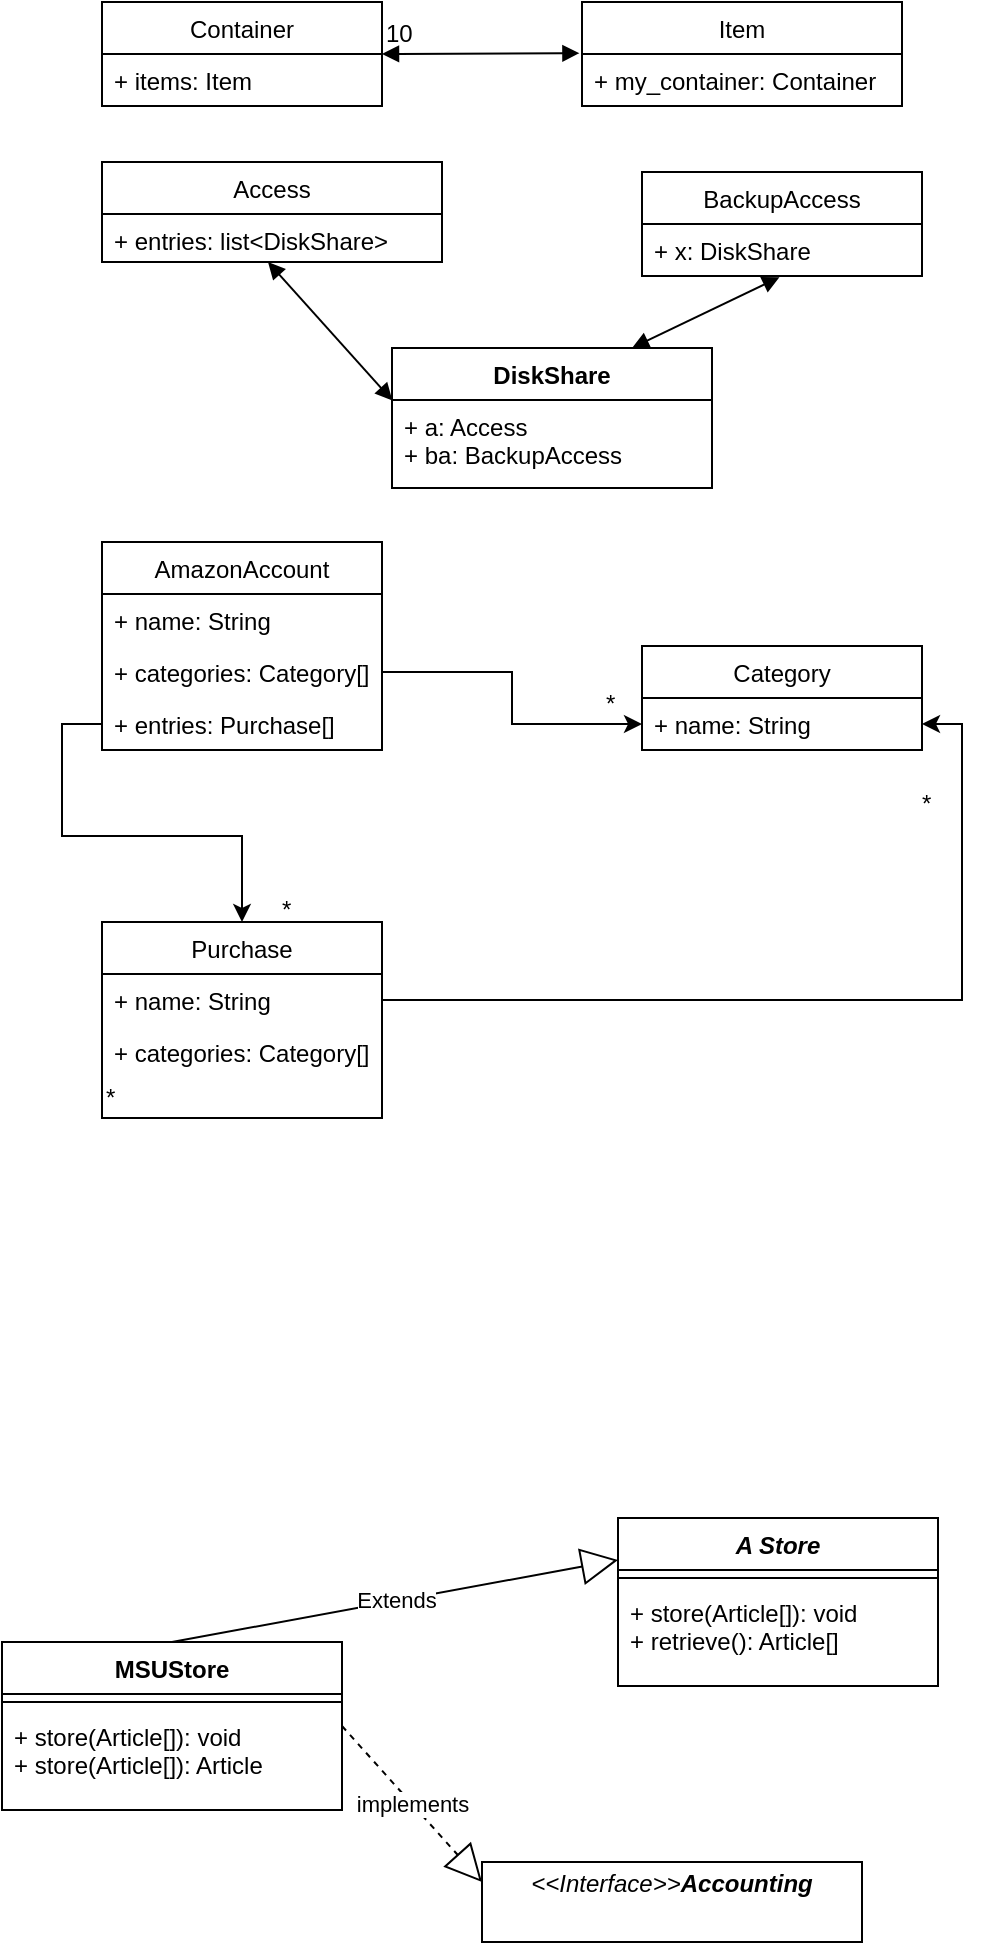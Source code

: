 <mxfile pages="1" version="11.2.8" type="device"><diagram id="RkvQoFgtfMx01FHEB1eB" name="Page-1"><mxGraphModel dx="1026" dy="531" grid="1" gridSize="10" guides="1" tooltips="1" connect="1" arrows="1" fold="1" page="1" pageScale="1" pageWidth="850" pageHeight="1100" math="0" shadow="0"><root><mxCell id="0"/><mxCell id="1" parent="0"/><mxCell id="w9KMeEjTWRFRoq21Xyq3-1" value="Container" style="swimlane;fontStyle=0;childLayout=stackLayout;horizontal=1;startSize=26;fillColor=none;horizontalStack=0;resizeParent=1;resizeParentMax=0;resizeLast=0;collapsible=1;marginBottom=0;" parent="1" vertex="1"><mxGeometry x="120" y="20" width="140" height="52" as="geometry"/></mxCell><mxCell id="w9KMeEjTWRFRoq21Xyq3-2" value="+ items: Item" style="text;strokeColor=none;fillColor=none;align=left;verticalAlign=top;spacingLeft=4;spacingRight=4;overflow=hidden;rotatable=0;points=[[0,0.5],[1,0.5]];portConstraint=eastwest;" parent="w9KMeEjTWRFRoq21Xyq3-1" vertex="1"><mxGeometry y="26" width="140" height="26" as="geometry"/></mxCell><mxCell id="w9KMeEjTWRFRoq21Xyq3-5" value="Item" style="swimlane;fontStyle=0;childLayout=stackLayout;horizontal=1;startSize=26;fillColor=none;horizontalStack=0;resizeParent=1;resizeParentMax=0;resizeLast=0;collapsible=1;marginBottom=0;" parent="1" vertex="1"><mxGeometry x="360" y="20" width="160" height="52" as="geometry"/></mxCell><mxCell id="w9KMeEjTWRFRoq21Xyq3-6" value="+ my_container: Container" style="text;strokeColor=none;fillColor=none;align=left;verticalAlign=top;spacingLeft=4;spacingRight=4;overflow=hidden;rotatable=0;points=[[0,0.5],[1,0.5]];portConstraint=eastwest;" parent="w9KMeEjTWRFRoq21Xyq3-5" vertex="1"><mxGeometry y="26" width="160" height="26" as="geometry"/></mxCell><mxCell id="w9KMeEjTWRFRoq21Xyq3-9" value="" style="endArrow=block;startArrow=block;endFill=1;startFill=1;html=1;exitX=1;exitY=0.5;exitDx=0;exitDy=0;entryX=-0.008;entryY=-0.015;entryDx=0;entryDy=0;entryPerimeter=0;" parent="1" source="w9KMeEjTWRFRoq21Xyq3-1" target="w9KMeEjTWRFRoq21Xyq3-6" edge="1"><mxGeometry width="160" relative="1" as="geometry"><mxPoint x="210" y="120" as="sourcePoint"/><mxPoint x="370" y="120" as="targetPoint"/></mxGeometry></mxCell><mxCell id="w9KMeEjTWRFRoq21Xyq3-10" value="10" style="text;html=1;resizable=0;points=[];autosize=1;align=left;verticalAlign=top;spacingTop=-4;" parent="1" vertex="1"><mxGeometry x="260" y="26" width="30" height="20" as="geometry"/></mxCell><mxCell id="w9KMeEjTWRFRoq21Xyq3-12" value="Access" style="swimlane;fontStyle=0;childLayout=stackLayout;horizontal=1;startSize=26;fillColor=none;horizontalStack=0;resizeParent=1;resizeParentMax=0;resizeLast=0;collapsible=1;marginBottom=0;" parent="1" vertex="1"><mxGeometry x="120" y="100" width="170" height="50" as="geometry"/></mxCell><mxCell id="w9KMeEjTWRFRoq21Xyq3-13" value="+ entries: list&lt;DiskShare&gt;" style="text;strokeColor=none;fillColor=none;align=left;verticalAlign=top;spacingLeft=4;spacingRight=4;overflow=hidden;rotatable=0;points=[[0,0.5],[1,0.5]];portConstraint=eastwest;" parent="w9KMeEjTWRFRoq21Xyq3-12" vertex="1"><mxGeometry y="26" width="170" height="24" as="geometry"/></mxCell><mxCell id="w9KMeEjTWRFRoq21Xyq3-16" value="BackupAccess" style="swimlane;fontStyle=0;childLayout=stackLayout;horizontal=1;startSize=26;fillColor=none;horizontalStack=0;resizeParent=1;resizeParentMax=0;resizeLast=0;collapsible=1;marginBottom=0;" parent="1" vertex="1"><mxGeometry x="390" y="105" width="140" height="52" as="geometry"/></mxCell><mxCell id="w9KMeEjTWRFRoq21Xyq3-17" value="+ x: DiskShare" style="text;strokeColor=none;fillColor=none;align=left;verticalAlign=top;spacingLeft=4;spacingRight=4;overflow=hidden;rotatable=0;points=[[0,0.5],[1,0.5]];portConstraint=eastwest;" parent="w9KMeEjTWRFRoq21Xyq3-16" vertex="1"><mxGeometry y="26" width="140" height="26" as="geometry"/></mxCell><mxCell id="w9KMeEjTWRFRoq21Xyq3-20" value="DiskShare" style="swimlane;fontStyle=1;align=center;verticalAlign=top;childLayout=stackLayout;horizontal=1;startSize=26;horizontalStack=0;resizeParent=1;resizeParentMax=0;resizeLast=0;collapsible=1;marginBottom=0;" parent="1" vertex="1"><mxGeometry x="265" y="193" width="160" height="70" as="geometry"/></mxCell><mxCell id="w9KMeEjTWRFRoq21Xyq3-21" value="+ a: Access&#10;+ ba: BackupAccess&#10;" style="text;strokeColor=none;fillColor=none;align=left;verticalAlign=top;spacingLeft=4;spacingRight=4;overflow=hidden;rotatable=0;points=[[0,0.5],[1,0.5]];portConstraint=eastwest;" parent="w9KMeEjTWRFRoq21Xyq3-20" vertex="1"><mxGeometry y="26" width="160" height="44" as="geometry"/></mxCell><mxCell id="w9KMeEjTWRFRoq21Xyq3-32" value="" style="endArrow=block;startArrow=block;endFill=1;startFill=1;html=1;entryX=0.491;entryY=1.023;entryDx=0;entryDy=0;entryPerimeter=0;exitX=0.75;exitY=0;exitDx=0;exitDy=0;" parent="1" source="w9KMeEjTWRFRoq21Xyq3-20" target="w9KMeEjTWRFRoq21Xyq3-17" edge="1"><mxGeometry width="160" relative="1" as="geometry"><mxPoint x="310" y="174.5" as="sourcePoint"/><mxPoint x="470" y="174.5" as="targetPoint"/></mxGeometry></mxCell><mxCell id="w9KMeEjTWRFRoq21Xyq3-35" value="" style="endArrow=block;startArrow=block;endFill=1;startFill=1;html=1;entryX=0.001;entryY=0.005;entryDx=0;entryDy=0;entryPerimeter=0;" parent="1" target="w9KMeEjTWRFRoq21Xyq3-21" edge="1"><mxGeometry width="160" relative="1" as="geometry"><mxPoint x="203" y="150" as="sourcePoint"/><mxPoint x="280" y="290" as="targetPoint"/></mxGeometry></mxCell><mxCell id="w9KMeEjTWRFRoq21Xyq3-36" value="AmazonAccount" style="swimlane;fontStyle=0;childLayout=stackLayout;horizontal=1;startSize=26;fillColor=none;horizontalStack=0;resizeParent=1;resizeParentMax=0;resizeLast=0;collapsible=1;marginBottom=0;" parent="1" vertex="1"><mxGeometry x="120" y="290" width="140" height="104" as="geometry"/></mxCell><mxCell id="w9KMeEjTWRFRoq21Xyq3-37" value="+ name: String" style="text;strokeColor=none;fillColor=none;align=left;verticalAlign=top;spacingLeft=4;spacingRight=4;overflow=hidden;rotatable=0;points=[[0,0.5],[1,0.5]];portConstraint=eastwest;" parent="w9KMeEjTWRFRoq21Xyq3-36" vertex="1"><mxGeometry y="26" width="140" height="26" as="geometry"/></mxCell><mxCell id="w9KMeEjTWRFRoq21Xyq3-38" value="+ categories: Category[]" style="text;strokeColor=none;fillColor=none;align=left;verticalAlign=top;spacingLeft=4;spacingRight=4;overflow=hidden;rotatable=0;points=[[0,0.5],[1,0.5]];portConstraint=eastwest;" parent="w9KMeEjTWRFRoq21Xyq3-36" vertex="1"><mxGeometry y="52" width="140" height="26" as="geometry"/></mxCell><mxCell id="w9KMeEjTWRFRoq21Xyq3-39" value="+ entries: Purchase[]" style="text;strokeColor=none;fillColor=none;align=left;verticalAlign=top;spacingLeft=4;spacingRight=4;overflow=hidden;rotatable=0;points=[[0,0.5],[1,0.5]];portConstraint=eastwest;" parent="w9KMeEjTWRFRoq21Xyq3-36" vertex="1"><mxGeometry y="78" width="140" height="26" as="geometry"/></mxCell><mxCell id="w9KMeEjTWRFRoq21Xyq3-40" value="Purchase" style="swimlane;fontStyle=0;childLayout=stackLayout;horizontal=1;startSize=26;fillColor=none;horizontalStack=0;resizeParent=1;resizeParentMax=0;resizeLast=0;collapsible=1;marginBottom=0;" parent="1" vertex="1"><mxGeometry x="120" y="480" width="140" height="98" as="geometry"/></mxCell><mxCell id="w9KMeEjTWRFRoq21Xyq3-41" value="+ name: String" style="text;strokeColor=none;fillColor=none;align=left;verticalAlign=top;spacingLeft=4;spacingRight=4;overflow=hidden;rotatable=0;points=[[0,0.5],[1,0.5]];portConstraint=eastwest;" parent="w9KMeEjTWRFRoq21Xyq3-40" vertex="1"><mxGeometry y="26" width="140" height="26" as="geometry"/></mxCell><mxCell id="w9KMeEjTWRFRoq21Xyq3-42" value="+ categories: Category[]" style="text;strokeColor=none;fillColor=none;align=left;verticalAlign=top;spacingLeft=4;spacingRight=4;overflow=hidden;rotatable=0;points=[[0,0.5],[1,0.5]];portConstraint=eastwest;" parent="w9KMeEjTWRFRoq21Xyq3-40" vertex="1"><mxGeometry y="52" width="140" height="26" as="geometry"/></mxCell><mxCell id="w9KMeEjTWRFRoq21Xyq3-53" value="*" style="text;html=1;resizable=0;points=[];autosize=1;align=left;verticalAlign=top;spacingTop=-4;" parent="w9KMeEjTWRFRoq21Xyq3-40" vertex="1"><mxGeometry y="78" width="140" height="20" as="geometry"/></mxCell><mxCell id="w9KMeEjTWRFRoq21Xyq3-44" value="Category" style="swimlane;fontStyle=0;childLayout=stackLayout;horizontal=1;startSize=26;fillColor=none;horizontalStack=0;resizeParent=1;resizeParentMax=0;resizeLast=0;collapsible=1;marginBottom=0;" parent="1" vertex="1"><mxGeometry x="390" y="342" width="140" height="52" as="geometry"/></mxCell><mxCell id="w9KMeEjTWRFRoq21Xyq3-45" value="+ name: String" style="text;strokeColor=none;fillColor=none;align=left;verticalAlign=top;spacingLeft=4;spacingRight=4;overflow=hidden;rotatable=0;points=[[0,0.5],[1,0.5]];portConstraint=eastwest;" parent="w9KMeEjTWRFRoq21Xyq3-44" vertex="1"><mxGeometry y="26" width="140" height="26" as="geometry"/></mxCell><mxCell id="w9KMeEjTWRFRoq21Xyq3-49" style="edgeStyle=orthogonalEdgeStyle;rounded=0;orthogonalLoop=1;jettySize=auto;html=1;entryX=0.5;entryY=0;entryDx=0;entryDy=0;" parent="1" source="w9KMeEjTWRFRoq21Xyq3-39" target="w9KMeEjTWRFRoq21Xyq3-40" edge="1"><mxGeometry relative="1" as="geometry"/></mxCell><mxCell id="w9KMeEjTWRFRoq21Xyq3-50" style="edgeStyle=orthogonalEdgeStyle;rounded=0;orthogonalLoop=1;jettySize=auto;html=1;entryX=0;entryY=0.5;entryDx=0;entryDy=0;" parent="1" source="w9KMeEjTWRFRoq21Xyq3-38" target="w9KMeEjTWRFRoq21Xyq3-45" edge="1"><mxGeometry relative="1" as="geometry"/></mxCell><mxCell id="w9KMeEjTWRFRoq21Xyq3-51" style="edgeStyle=orthogonalEdgeStyle;rounded=0;orthogonalLoop=1;jettySize=auto;html=1;exitX=1;exitY=0.5;exitDx=0;exitDy=0;entryX=1;entryY=0.5;entryDx=0;entryDy=0;" parent="1" source="w9KMeEjTWRFRoq21Xyq3-41" target="w9KMeEjTWRFRoq21Xyq3-45" edge="1"><mxGeometry relative="1" as="geometry"/></mxCell><mxCell id="w9KMeEjTWRFRoq21Xyq3-52" value="*" style="text;html=1;resizable=0;points=[];autosize=1;align=left;verticalAlign=top;spacingTop=-4;" parent="1" vertex="1"><mxGeometry x="370" y="361" width="20" height="20" as="geometry"/></mxCell><mxCell id="w9KMeEjTWRFRoq21Xyq3-55" value="*" style="text;html=1;resizable=0;points=[];autosize=1;align=left;verticalAlign=top;spacingTop=-4;" parent="1" vertex="1"><mxGeometry x="208" y="464" width="20" height="20" as="geometry"/></mxCell><mxCell id="w9KMeEjTWRFRoq21Xyq3-56" value="*" style="text;html=1;resizable=0;points=[];autosize=1;align=left;verticalAlign=top;spacingTop=-4;perimeterSpacing=6;" parent="1" vertex="1"><mxGeometry x="528" y="411" width="20" height="20" as="geometry"/></mxCell><mxCell id="w9KMeEjTWRFRoq21Xyq3-57" value="&lt;p style=&quot;margin: 0px ; margin-top: 4px ; text-align: center&quot;&gt;&lt;i&gt;&amp;lt;&amp;lt;Interface&amp;gt;&amp;gt;&lt;b&gt;Accounting&lt;/b&gt;&lt;/i&gt;&lt;br&gt;&lt;/p&gt;&lt;p style=&quot;margin: 0px ; margin-left: 4px&quot;&gt;&lt;br&gt;&lt;/p&gt;" style="verticalAlign=top;align=left;overflow=fill;fontSize=12;fontFamily=Helvetica;html=1;" parent="1" vertex="1"><mxGeometry x="310" y="950" width="190" height="40" as="geometry"/></mxCell><mxCell id="w9KMeEjTWRFRoq21Xyq3-62" value="Extends" style="endArrow=block;endSize=16;endFill=0;html=1;exitX=0.5;exitY=0;exitDx=0;exitDy=0;entryX=0;entryY=0.25;entryDx=0;entryDy=0;" parent="1" source="w9KMeEjTWRFRoq21Xyq3-63" target="w9KMeEjTWRFRoq21Xyq3-75" edge="1"><mxGeometry width="160" relative="1" as="geometry"><mxPoint x="153" y="808.5" as="sourcePoint"/><mxPoint x="313" y="808.5" as="targetPoint"/></mxGeometry></mxCell><mxCell id="w9KMeEjTWRFRoq21Xyq3-63" value="MSUStore" style="swimlane;fontStyle=1;align=center;verticalAlign=top;childLayout=stackLayout;horizontal=1;startSize=26;horizontalStack=0;resizeParent=1;resizeParentMax=0;resizeLast=0;collapsible=1;marginBottom=0;" parent="1" vertex="1"><mxGeometry x="70" y="840" width="170" height="84" as="geometry"/></mxCell><mxCell id="w9KMeEjTWRFRoq21Xyq3-65" value="" style="line;strokeWidth=1;fillColor=none;align=left;verticalAlign=middle;spacingTop=-1;spacingLeft=3;spacingRight=3;rotatable=0;labelPosition=right;points=[];portConstraint=eastwest;" parent="w9KMeEjTWRFRoq21Xyq3-63" vertex="1"><mxGeometry y="26" width="170" height="8" as="geometry"/></mxCell><mxCell id="w9KMeEjTWRFRoq21Xyq3-66" value="+ store(Article[]): void&#10;+ store(Article[]): Article" style="text;strokeColor=none;fillColor=none;align=left;verticalAlign=top;spacingLeft=4;spacingRight=4;overflow=hidden;rotatable=0;points=[[0,0.5],[1,0.5]];portConstraint=eastwest;" parent="w9KMeEjTWRFRoq21Xyq3-63" vertex="1"><mxGeometry y="34" width="170" height="50" as="geometry"/></mxCell><mxCell id="w9KMeEjTWRFRoq21Xyq3-75" value="A Store" style="swimlane;fontStyle=3;align=center;verticalAlign=top;childLayout=stackLayout;horizontal=1;startSize=26;horizontalStack=0;resizeParent=1;resizeParentMax=0;resizeLast=0;collapsible=1;marginBottom=0;" parent="1" vertex="1"><mxGeometry x="378" y="778" width="160" height="84" as="geometry"/></mxCell><mxCell id="w9KMeEjTWRFRoq21Xyq3-77" value="" style="line;strokeWidth=1;fillColor=none;align=left;verticalAlign=middle;spacingTop=-1;spacingLeft=3;spacingRight=3;rotatable=0;labelPosition=right;points=[];portConstraint=eastwest;" parent="w9KMeEjTWRFRoq21Xyq3-75" vertex="1"><mxGeometry y="26" width="160" height="8" as="geometry"/></mxCell><mxCell id="w9KMeEjTWRFRoq21Xyq3-78" value="+ store(Article[]): void&#10;+ retrieve(): Article[]" style="text;strokeColor=none;fillColor=none;align=left;verticalAlign=top;spacingLeft=4;spacingRight=4;overflow=hidden;rotatable=0;points=[[0,0.5],[1,0.5]];portConstraint=eastwest;" parent="w9KMeEjTWRFRoq21Xyq3-75" vertex="1"><mxGeometry y="34" width="160" height="50" as="geometry"/></mxCell><mxCell id="w9KMeEjTWRFRoq21Xyq3-79" value="implements" style="endArrow=block;endSize=16;endFill=0;html=1;exitX=1;exitY=0.5;exitDx=0;exitDy=0;entryX=0;entryY=0.25;entryDx=0;entryDy=0;dashed=1;" parent="1" source="w9KMeEjTWRFRoq21Xyq3-63" target="w9KMeEjTWRFRoq21Xyq3-57" edge="1"><mxGeometry width="160" relative="1" as="geometry"><mxPoint x="165" y="850" as="sourcePoint"/><mxPoint x="168.04" y="794.812" as="targetPoint"/></mxGeometry></mxCell></root></mxGraphModel></diagram></mxfile>